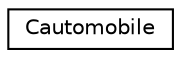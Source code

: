 digraph "Representación gráfica de la clase"
{
  edge [fontname="Helvetica",fontsize="10",labelfontname="Helvetica",labelfontsize="10"];
  node [fontname="Helvetica",fontsize="10",shape=record];
  rankdir="LR";
  Node1 [label="Cautomobile",height=0.2,width=0.4,color="black", fillcolor="white", style="filled",URL="$class_cautomobile.html",tooltip="Implementación de objeto Automovil. "];
}
